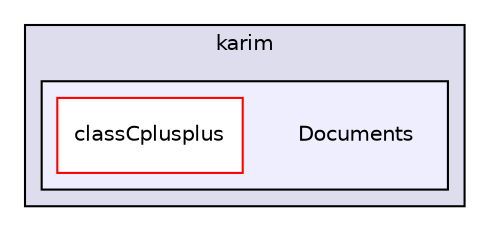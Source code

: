 digraph "/Users/karim/Documents" {
  compound=true
  node [ fontsize="10", fontname="Helvetica"];
  edge [ labelfontsize="10", labelfontname="Helvetica"];
  subgraph clusterdir_540bcfabc5134b7f01cc447e503a3295 {
    graph [ bgcolor="#ddddee", pencolor="black", label="karim" fontname="Helvetica", fontsize="10", URL="dir_540bcfabc5134b7f01cc447e503a3295.html"]
  subgraph clusterdir_8b13d2850cf543ab9a275d3a4cc0fd9b {
    graph [ bgcolor="#eeeeff", pencolor="black", label="" URL="dir_8b13d2850cf543ab9a275d3a4cc0fd9b.html"];
    dir_8b13d2850cf543ab9a275d3a4cc0fd9b [shape=plaintext label="Documents"];
    dir_68943ed6397d5ce8ef790b12e1f08109 [shape=box label="classCplusplus" color="red" fillcolor="white" style="filled" URL="dir_68943ed6397d5ce8ef790b12e1f08109.html"];
  }
  }
}
